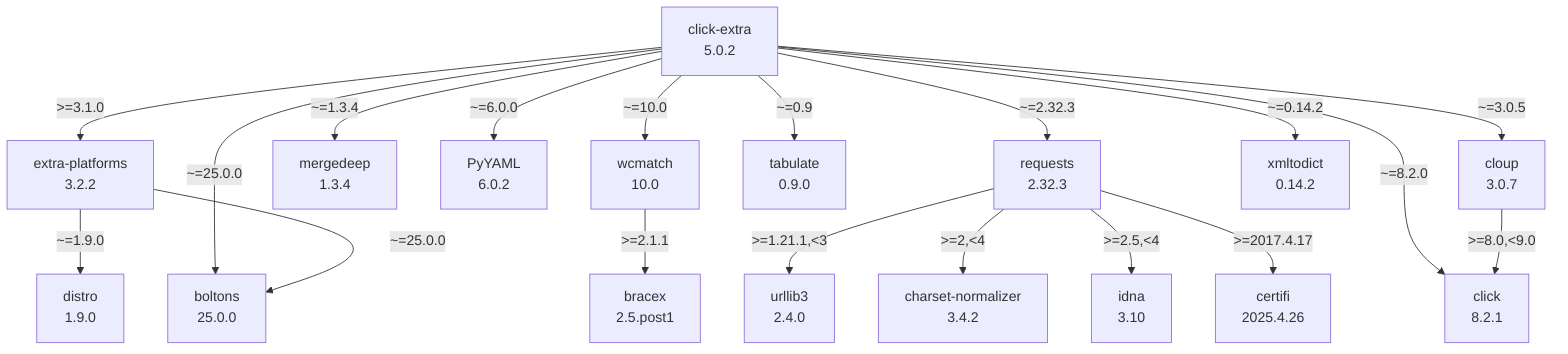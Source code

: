 flowchart TD
    classDef missing stroke-dasharray: 5
    boltons["boltons\n25.0.0"]
    bracex["bracex\n2.5.post1"]
    certifi["certifi\n2025.4.26"]
    charset-normalizer["charset-normalizer\n3.4.2"]
    click-extra["click-extra\n5.0.2"]
    click_0["click\n8.2.1"]
    cloup["cloup\n3.0.7"]
    distro["distro\n1.9.0"]
    extra-platforms["extra-platforms\n3.2.2"]
    idna["idna\n3.10"]
    mergedeep["mergedeep\n1.3.4"]
    pyyaml["PyYAML\n6.0.2"]
    requests["requests\n2.32.3"]
    tabulate["tabulate\n0.9.0"]
    urllib3["urllib3\n2.4.0"]
    wcmatch["wcmatch\n10.0"]
    xmltodict["xmltodict\n0.14.2"]
    click-extra -- ">=3.1.0" --> extra-platforms
    click-extra -- "~=0.14.2" --> xmltodict
    click-extra -- "~=0.9" --> tabulate
    click-extra -- "~=1.3.4" --> mergedeep
    click-extra -- "~=10.0" --> wcmatch
    click-extra -- "~=2.32.3" --> requests
    click-extra -- "~=25.0.0" --> boltons
    click-extra -- "~=3.0.5" --> cloup
    click-extra -- "~=6.0.0" --> pyyaml
    click-extra -- "~=8.2.0" --> click_0
    cloup -- ">=8.0,<9.0" --> click_0
    extra-platforms -- "~=1.9.0" --> distro
    extra-platforms -- "~=25.0.0" --> boltons
    requests -- ">=1.21.1,<3" --> urllib3
    requests -- ">=2,<4" --> charset-normalizer
    requests -- ">=2.5,<4" --> idna
    requests -- ">=2017.4.17" --> certifi
    wcmatch -- ">=2.1.1" --> bracex